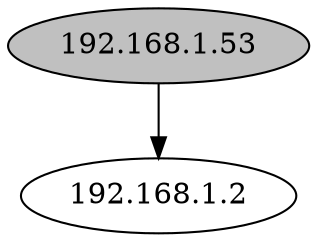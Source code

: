 digraph DAG {
S0[label="192.168.1.53",fillcolor=grey,style=filled];
S1[label="192.168.1.2"];
S0 -> S1
}
